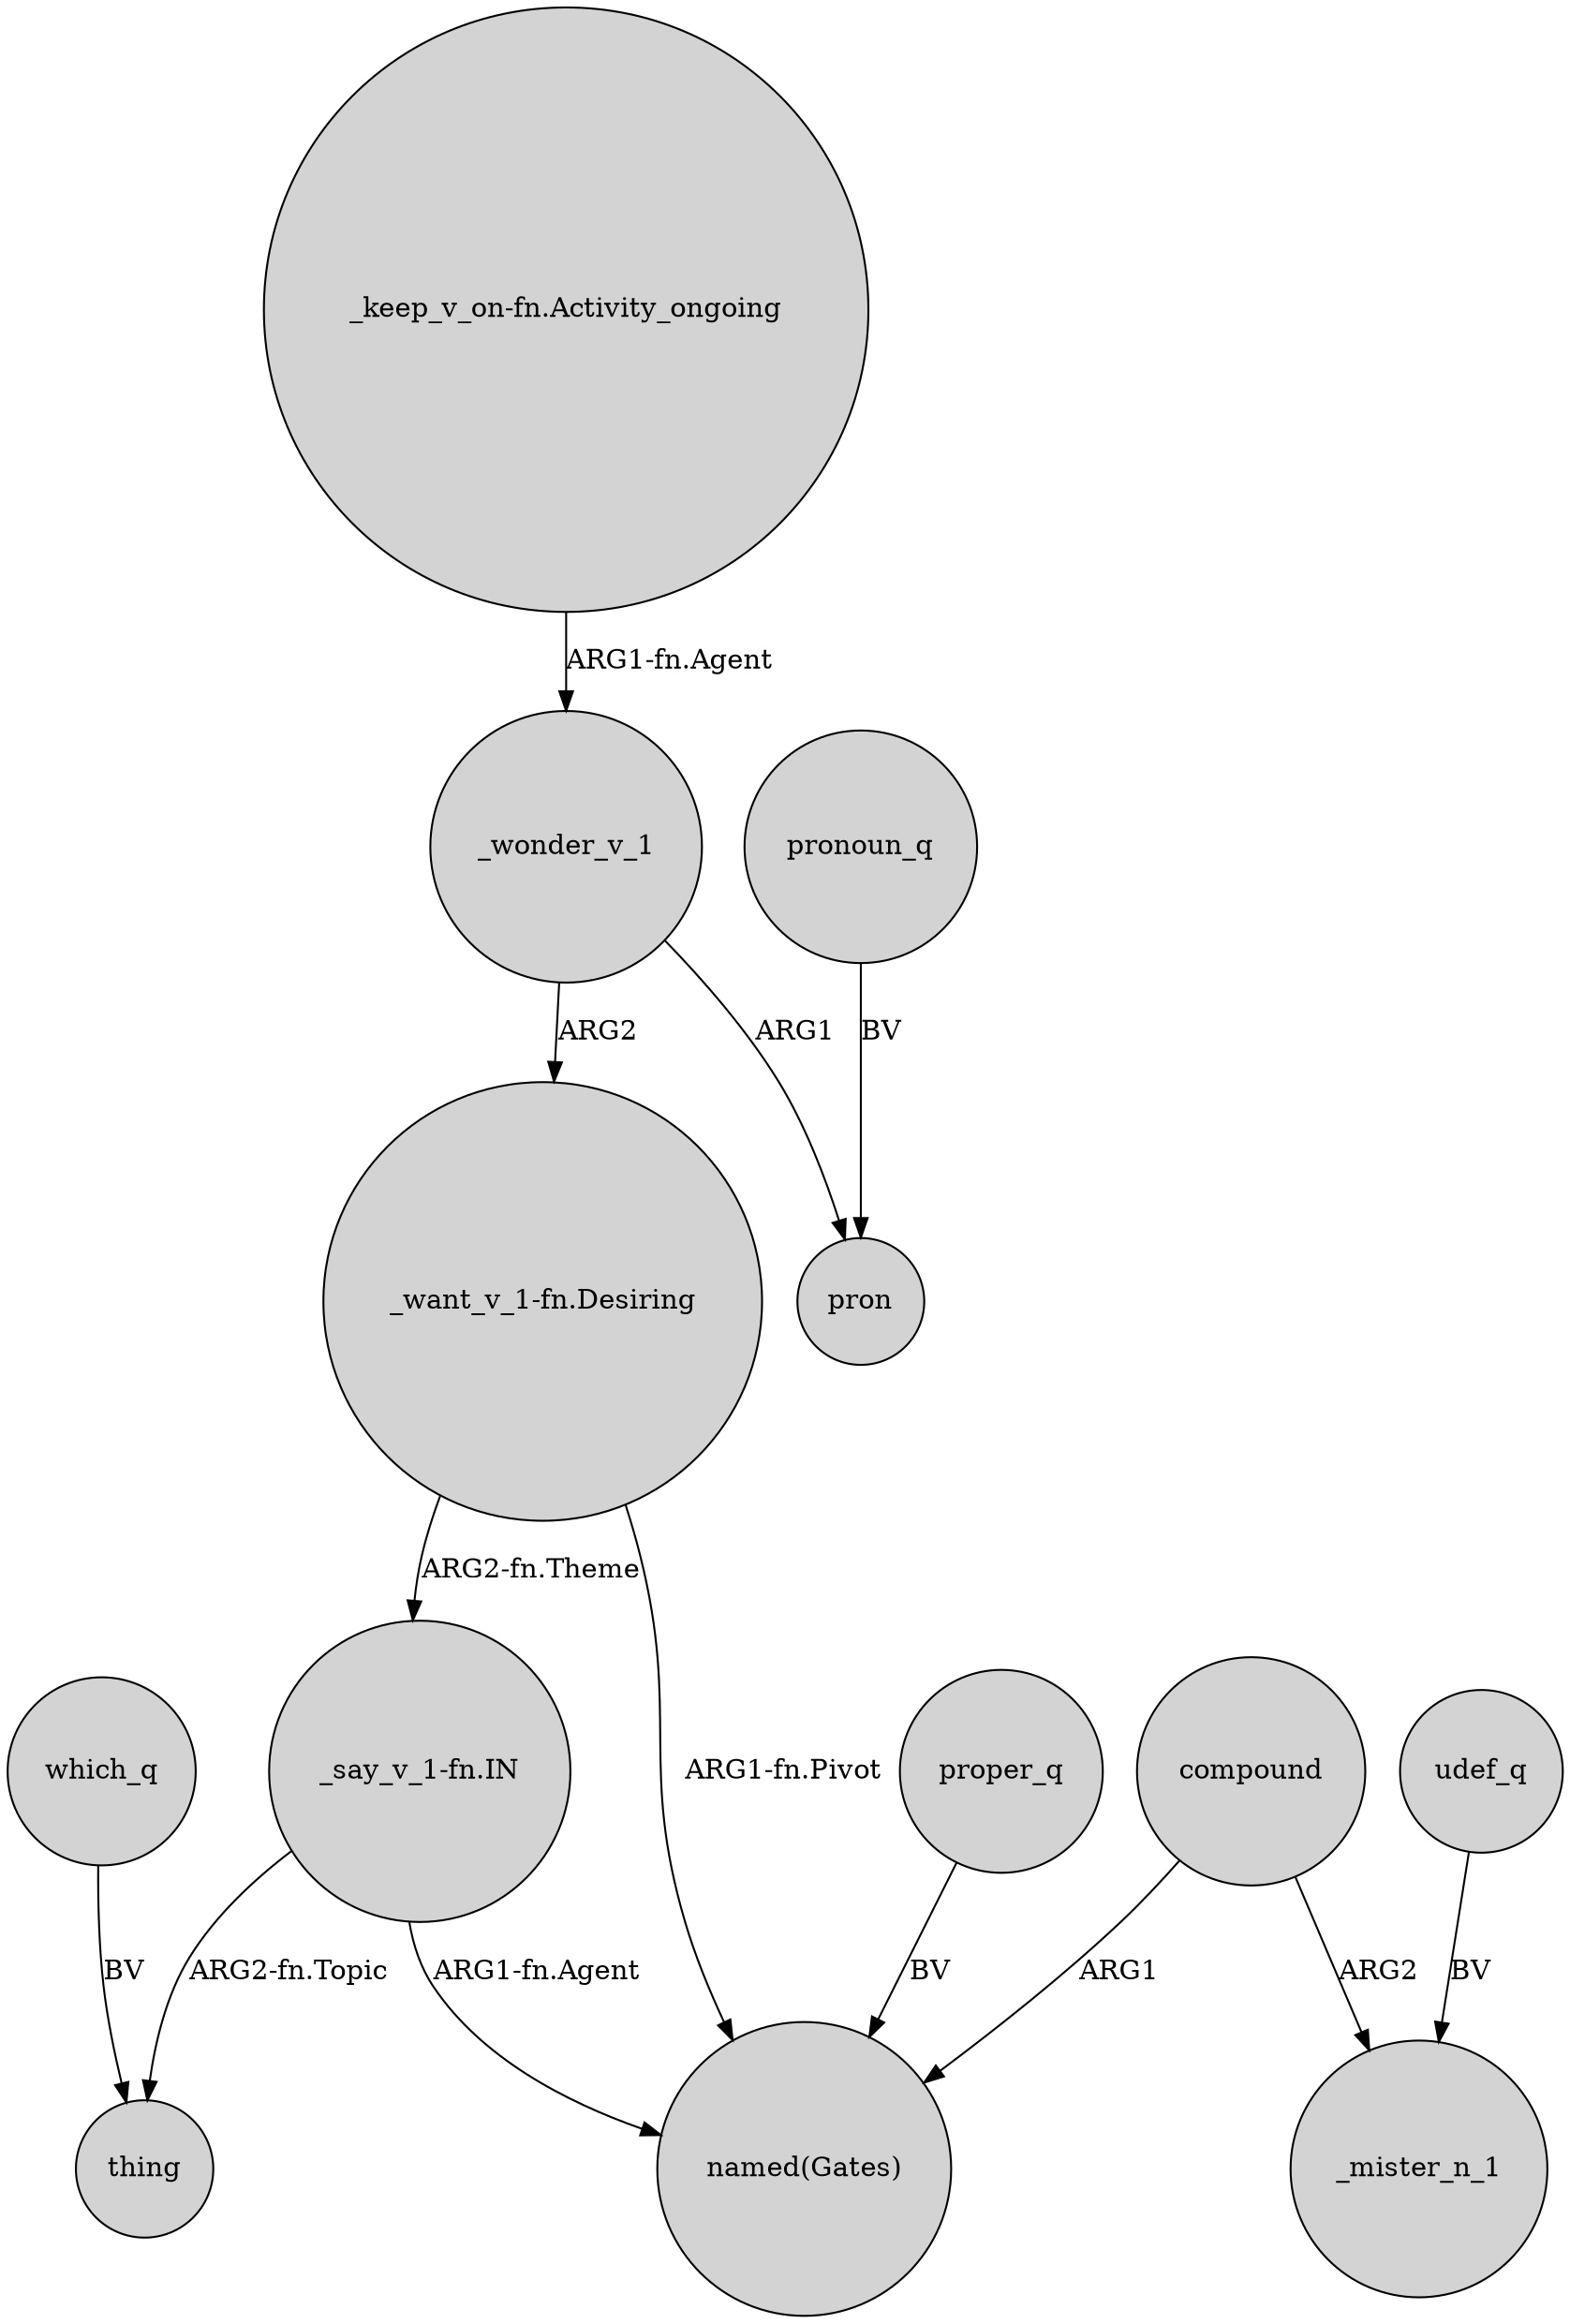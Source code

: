 digraph {
	node [shape=circle style=filled]
	"_say_v_1-fn.IN" -> "named(Gates)" [label="ARG1-fn.Agent"]
	udef_q -> _mister_n_1 [label=BV]
	_wonder_v_1 -> "_want_v_1-fn.Desiring" [label=ARG2]
	_wonder_v_1 -> pron [label=ARG1]
	proper_q -> "named(Gates)" [label=BV]
	"_keep_v_on-fn.Activity_ongoing" -> _wonder_v_1 [label="ARG1-fn.Agent"]
	"_say_v_1-fn.IN" -> thing [label="ARG2-fn.Topic"]
	compound -> "named(Gates)" [label=ARG1]
	"_want_v_1-fn.Desiring" -> "named(Gates)" [label="ARG1-fn.Pivot"]
	"_want_v_1-fn.Desiring" -> "_say_v_1-fn.IN" [label="ARG2-fn.Theme"]
	compound -> _mister_n_1 [label=ARG2]
	which_q -> thing [label=BV]
	pronoun_q -> pron [label=BV]
}
